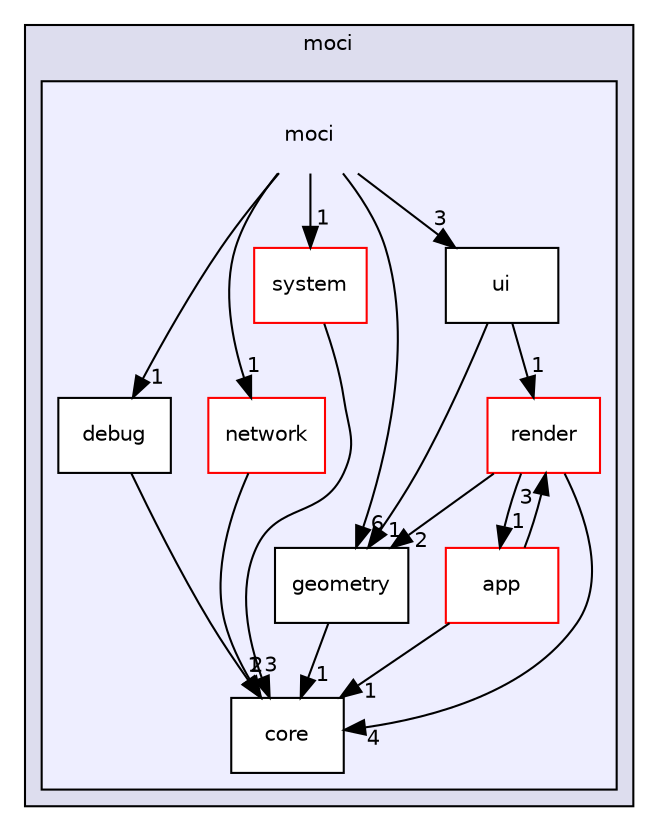 digraph "/home/travis/build/tobanteAudio/moci/moci/moci" {
  compound=true
  node [ fontsize="10", fontname="Helvetica"];
  edge [ labelfontsize="10", labelfontname="Helvetica"];
  subgraph clusterdir_af46cb8f061bb74aa3af6df4385537e4 {
    graph [ bgcolor="#ddddee", pencolor="black", label="moci" fontname="Helvetica", fontsize="10", URL="dir_af46cb8f061bb74aa3af6df4385537e4.html"]
  subgraph clusterdir_333a267e1f4f4a8648b19d505e67864a {
    graph [ bgcolor="#eeeeff", pencolor="black", label="" URL="dir_333a267e1f4f4a8648b19d505e67864a.html"];
    dir_333a267e1f4f4a8648b19d505e67864a [shape=plaintext label="moci"];
    dir_6931d1861614ee5fd1016491d440b476 [shape=box label="app" color="red" fillcolor="white" style="filled" URL="dir_6931d1861614ee5fd1016491d440b476.html"];
    dir_a5d68fd60807d249c924c5f8088b8941 [shape=box label="core" color="black" fillcolor="white" style="filled" URL="dir_a5d68fd60807d249c924c5f8088b8941.html"];
    dir_3d45853c274ab0f505e5f6f654489b3c [shape=box label="debug" color="black" fillcolor="white" style="filled" URL="dir_3d45853c274ab0f505e5f6f654489b3c.html"];
    dir_15dcee423ef121424dc044f8de3e0294 [shape=box label="geometry" color="black" fillcolor="white" style="filled" URL="dir_15dcee423ef121424dc044f8de3e0294.html"];
    dir_915b2db632662bb5b0d69986911a1b7a [shape=box label="network" color="red" fillcolor="white" style="filled" URL="dir_915b2db632662bb5b0d69986911a1b7a.html"];
    dir_c301b679d30187b36c8d823e7fedae1a [shape=box label="render" color="red" fillcolor="white" style="filled" URL="dir_c301b679d30187b36c8d823e7fedae1a.html"];
    dir_b4afb62d6b113f353bba0f1b3d71b3e4 [shape=box label="system" color="red" fillcolor="white" style="filled" URL="dir_b4afb62d6b113f353bba0f1b3d71b3e4.html"];
    dir_4fd6c6bd7402077f5aa2695aaae63c3c [shape=box label="ui" color="black" fillcolor="white" style="filled" URL="dir_4fd6c6bd7402077f5aa2695aaae63c3c.html"];
  }
  }
  dir_c301b679d30187b36c8d823e7fedae1a->dir_a5d68fd60807d249c924c5f8088b8941 [headlabel="4", labeldistance=1.5 headhref="dir_000011_000005.html"];
  dir_c301b679d30187b36c8d823e7fedae1a->dir_15dcee423ef121424dc044f8de3e0294 [headlabel="2", labeldistance=1.5 headhref="dir_000011_000007.html"];
  dir_c301b679d30187b36c8d823e7fedae1a->dir_6931d1861614ee5fd1016491d440b476 [headlabel="1", labeldistance=1.5 headhref="dir_000011_000002.html"];
  dir_4fd6c6bd7402077f5aa2695aaae63c3c->dir_c301b679d30187b36c8d823e7fedae1a [headlabel="1", labeldistance=1.5 headhref="dir_000019_000011.html"];
  dir_4fd6c6bd7402077f5aa2695aaae63c3c->dir_15dcee423ef121424dc044f8de3e0294 [headlabel="1", labeldistance=1.5 headhref="dir_000019_000007.html"];
  dir_b4afb62d6b113f353bba0f1b3d71b3e4->dir_a5d68fd60807d249c924c5f8088b8941 [headlabel="3", labeldistance=1.5 headhref="dir_000015_000005.html"];
  dir_333a267e1f4f4a8648b19d505e67864a->dir_4fd6c6bd7402077f5aa2695aaae63c3c [headlabel="3", labeldistance=1.5 headhref="dir_000001_000019.html"];
  dir_333a267e1f4f4a8648b19d505e67864a->dir_b4afb62d6b113f353bba0f1b3d71b3e4 [headlabel="1", labeldistance=1.5 headhref="dir_000001_000015.html"];
  dir_333a267e1f4f4a8648b19d505e67864a->dir_15dcee423ef121424dc044f8de3e0294 [headlabel="6", labeldistance=1.5 headhref="dir_000001_000007.html"];
  dir_333a267e1f4f4a8648b19d505e67864a->dir_3d45853c274ab0f505e5f6f654489b3c [headlabel="1", labeldistance=1.5 headhref="dir_000001_000006.html"];
  dir_333a267e1f4f4a8648b19d505e67864a->dir_915b2db632662bb5b0d69986911a1b7a [headlabel="1", labeldistance=1.5 headhref="dir_000001_000008.html"];
  dir_15dcee423ef121424dc044f8de3e0294->dir_a5d68fd60807d249c924c5f8088b8941 [headlabel="1", labeldistance=1.5 headhref="dir_000007_000005.html"];
  dir_3d45853c274ab0f505e5f6f654489b3c->dir_a5d68fd60807d249c924c5f8088b8941 [headlabel="1", labeldistance=1.5 headhref="dir_000006_000005.html"];
  dir_6931d1861614ee5fd1016491d440b476->dir_c301b679d30187b36c8d823e7fedae1a [headlabel="3", labeldistance=1.5 headhref="dir_000002_000011.html"];
  dir_6931d1861614ee5fd1016491d440b476->dir_a5d68fd60807d249c924c5f8088b8941 [headlabel="1", labeldistance=1.5 headhref="dir_000002_000005.html"];
  dir_915b2db632662bb5b0d69986911a1b7a->dir_a5d68fd60807d249c924c5f8088b8941 [headlabel="2", labeldistance=1.5 headhref="dir_000008_000005.html"];
}
